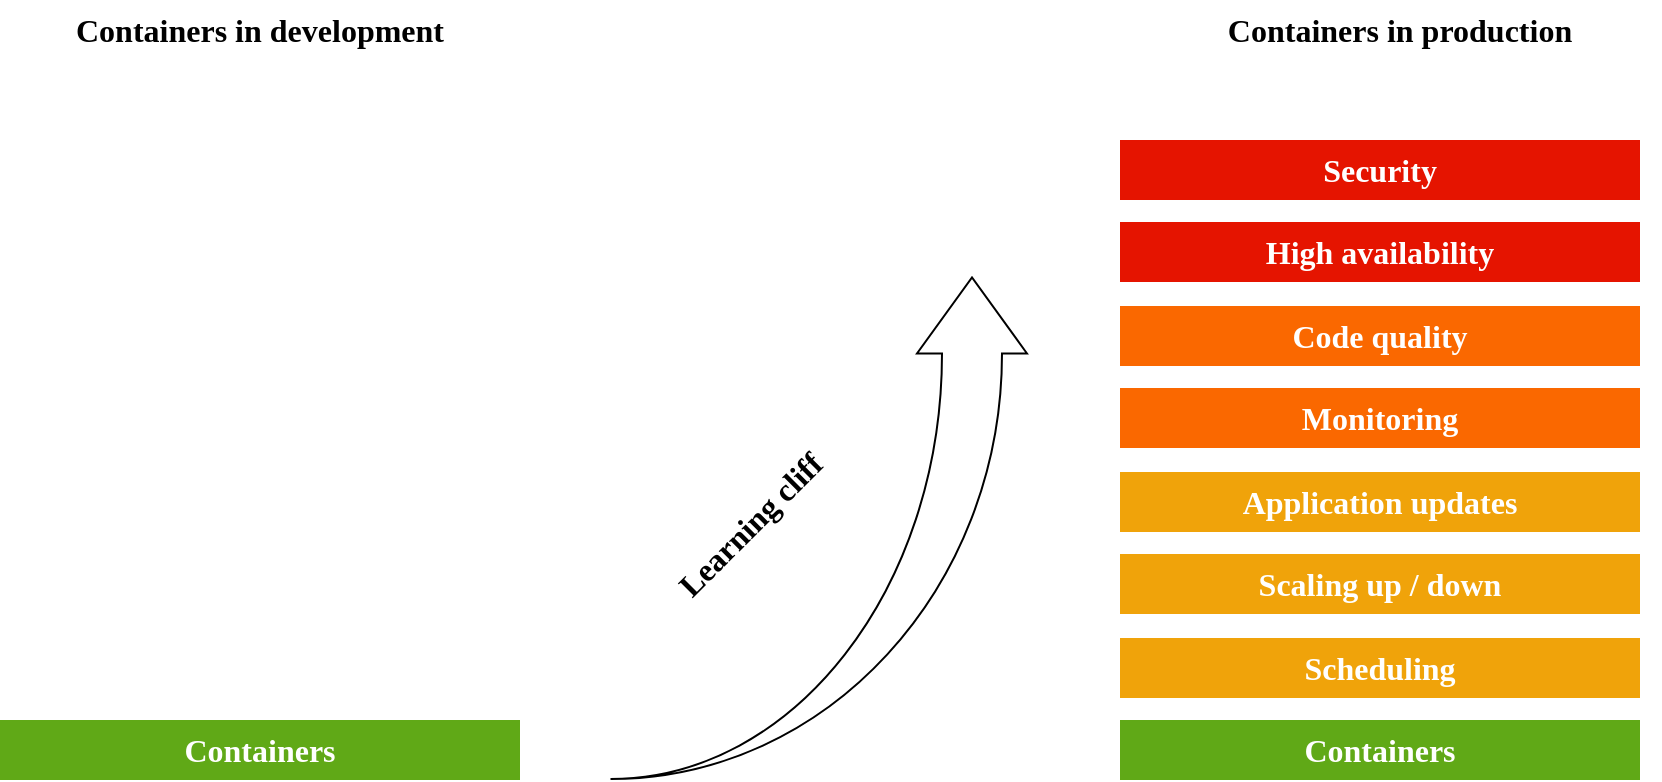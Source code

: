 <mxfile version="16.1.2" type="device"><diagram id="ztJRb8iwMRPuRqqR8l7w" name="Page-1"><mxGraphModel dx="1185" dy="1073" grid="1" gridSize="10" guides="1" tooltips="1" connect="1" arrows="1" fold="1" page="1" pageScale="1" pageWidth="1169" pageHeight="827" math="0" shadow="0"><root><mxCell id="0"/><mxCell id="1" parent="0"/><mxCell id="9tNBvGm6VpeE4aWPUAuT-1" value="Containers in development" style="text;html=1;strokeColor=none;fillColor=none;align=center;verticalAlign=middle;whiteSpace=wrap;rounded=0;fontColor=#000000;fontSize=16;fontFamily=Tahoma;fontStyle=1" vertex="1" parent="1"><mxGeometry x="170" y="180" width="260" height="30" as="geometry"/></mxCell><mxCell id="9tNBvGm6VpeE4aWPUAuT-3" value="Containers in production" style="text;html=1;strokeColor=none;fillColor=none;align=center;verticalAlign=middle;whiteSpace=wrap;rounded=0;fontColor=#000000;fontSize=16;fontFamily=Tahoma;fontStyle=1;" vertex="1" parent="1"><mxGeometry x="740" y="180" width="260" height="30" as="geometry"/></mxCell><mxCell id="9tNBvGm6VpeE4aWPUAuT-7" value="Containers" style="text;html=1;strokeColor=none;fillColor=#60a917;align=center;verticalAlign=middle;whiteSpace=wrap;rounded=0;fontColor=#ffffff;fontSize=16;fontFamily=Tahoma;fontStyle=1" vertex="1" parent="1"><mxGeometry x="170" y="540" width="260" height="30" as="geometry"/></mxCell><mxCell id="9tNBvGm6VpeE4aWPUAuT-8" value="Containers" style="text;html=1;strokeColor=none;fillColor=#60a917;align=center;verticalAlign=middle;whiteSpace=wrap;rounded=0;fontColor=#ffffff;fontSize=16;fontFamily=Tahoma;fontStyle=1" vertex="1" parent="1"><mxGeometry x="730" y="540" width="260" height="30" as="geometry"/></mxCell><mxCell id="9tNBvGm6VpeE4aWPUAuT-9" value="Security" style="text;html=1;strokeColor=none;fillColor=#e51400;align=center;verticalAlign=middle;whiteSpace=wrap;rounded=0;fontColor=#ffffff;fontSize=16;fontFamily=Tahoma;fontStyle=1" vertex="1" parent="1"><mxGeometry x="730" y="250" width="260" height="30" as="geometry"/></mxCell><mxCell id="9tNBvGm6VpeE4aWPUAuT-10" value="Code quality" style="text;html=1;strokeColor=none;fillColor=#fa6800;align=center;verticalAlign=middle;whiteSpace=wrap;rounded=0;fontColor=#FFFFFF;fontSize=16;fontFamily=Tahoma;fontStyle=1" vertex="1" parent="1"><mxGeometry x="730" y="333" width="260" height="30" as="geometry"/></mxCell><mxCell id="9tNBvGm6VpeE4aWPUAuT-11" value="Monitoring" style="text;html=1;strokeColor=none;fillColor=#fa6800;align=center;verticalAlign=middle;whiteSpace=wrap;rounded=0;fontColor=#FFFFFF;fontSize=16;fontFamily=Tahoma;fontStyle=1" vertex="1" parent="1"><mxGeometry x="730" y="374" width="260" height="30" as="geometry"/></mxCell><mxCell id="9tNBvGm6VpeE4aWPUAuT-12" value="Application updates" style="text;html=1;strokeColor=none;fillColor=#f0a30a;align=center;verticalAlign=middle;whiteSpace=wrap;rounded=0;fontColor=#FFFFFF;fontSize=16;fontFamily=Tahoma;fontStyle=1" vertex="1" parent="1"><mxGeometry x="730" y="416" width="260" height="30" as="geometry"/></mxCell><mxCell id="9tNBvGm6VpeE4aWPUAuT-13" value="High availability" style="text;html=1;strokeColor=none;fillColor=#e51400;align=center;verticalAlign=middle;whiteSpace=wrap;rounded=0;fontColor=#ffffff;fontSize=16;fontFamily=Tahoma;fontStyle=1" vertex="1" parent="1"><mxGeometry x="730" y="291" width="260" height="30" as="geometry"/></mxCell><mxCell id="9tNBvGm6VpeE4aWPUAuT-14" value="Scaling up / down" style="text;html=1;strokeColor=none;fillColor=#f0a30a;align=center;verticalAlign=middle;whiteSpace=wrap;rounded=0;fontColor=#FFFFFF;fontSize=16;fontFamily=Tahoma;fontStyle=1" vertex="1" parent="1"><mxGeometry x="730" y="457" width="260" height="30" as="geometry"/></mxCell><mxCell id="9tNBvGm6VpeE4aWPUAuT-15" value="Scheduling" style="text;html=1;strokeColor=none;fillColor=#f0a30a;align=center;verticalAlign=middle;whiteSpace=wrap;rounded=0;fontColor=#FFFFFF;fontSize=16;fontFamily=Tahoma;fontStyle=1" vertex="1" parent="1"><mxGeometry x="730" y="499" width="260" height="30" as="geometry"/></mxCell><mxCell id="9tNBvGm6VpeE4aWPUAuT-18" value="" style="html=1;shadow=0;dashed=0;align=center;verticalAlign=middle;shape=mxgraph.arrows2.jumpInArrow;dy=15;dx=38;arrowHead=55;fontFamily=Tahoma;fontSize=16;fontColor=#FFFFFF;fillColor=none;flipV=1;rotation=-90;" vertex="1" parent="1"><mxGeometry x="454" y="340" width="250.75" height="208.25" as="geometry"/></mxCell><mxCell id="9tNBvGm6VpeE4aWPUAuT-19" value="Learning cliff" style="text;html=1;strokeColor=none;fillColor=none;align=center;verticalAlign=middle;whiteSpace=wrap;rounded=0;fontFamily=Tahoma;fontSize=16;fontColor=#000000;rotation=-45;fontStyle=1" vertex="1" parent="1"><mxGeometry x="430" y="422" width="230" height="40" as="geometry"/></mxCell></root></mxGraphModel></diagram></mxfile>